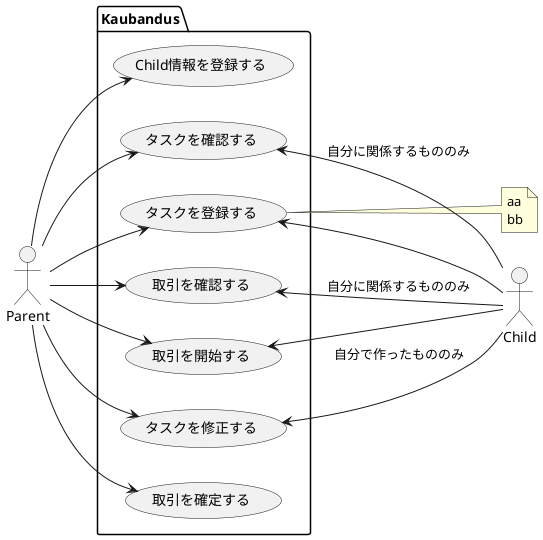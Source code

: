 @startuml

left to right direction

actor Parent as p
actor Child as c

package Kaubandus {
    usecase "Child情報を登録する" as crc
    usecase "タスクを確認する" as cht
    usecase "タスクを登録する" as crt
    usecase "タスクを修正する" as upt
    usecase "取引を確認する" as chtr
    usecase "取引を開始する" as sttr
    usecase "取引を確定する" as dctr
}

p --> cht
p --> crt
p --> upt

p --> chtr
p --> sttr
p --> dctr

p --> crc


cht <-- c : "自分に関係するもののみ"
crt <-- c
upt <-- c : "自分で作ったもののみ"

chtr <-- c : "自分に関係するもののみ"
sttr <-- c

note right of crt
aa
bb
end note

@enduml
